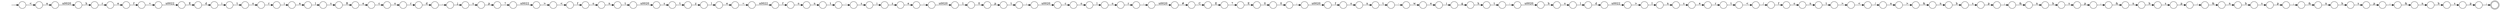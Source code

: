 digraph Automaton {
  rankdir = LR;
  0 [shape=circle,label=""];
  0 -> 104 [label="s"]
  1 [shape=circle,label=""];
  initial [shape=plaintext,label=""];
  initial -> 1
  1 -> 117 [label="<"]
  2 [shape=circle,label=""];
  2 -> 122 [label="s"]
  3 [shape=circle,label=""];
  3 -> 84 [label="g"]
  4 [shape=circle,label=""];
  4 -> 91 [label=";"]
  5 [shape=circle,label=""];
  5 -> 0 [label="j"]
  6 [shape=circle,label=""];
  6 -> 10 [label="a"]
  7 [shape=circle,label=""];
  7 -> 40 [label="n"]
  8 [shape=circle,label=""];
  8 -> 107 [label="e"]
  9 [shape=circle,label=""];
  9 -> 51 [label="s"]
  10 [shape=circle,label=""];
  10 -> 53 [label=">"]
  11 [shape=circle,label=""];
  11 -> 22 [label="d"]
  12 [shape=circle,label=""];
  12 -> 66 [label="p"]
  13 [shape=circle,label=""];
  13 -> 148 [label="t"]
  14 [shape=circle,label=""];
  14 -> 47 [label="f"]
  15 [shape=circle,label=""];
  15 -> 4 [label="p"]
  16 [shape=circle,label=""];
  16 -> 135 [label="\u0020"]
  17 [shape=circle,label=""];
  17 -> 140 [label="s"]
  18 [shape=circle,label=""];
  18 -> 141 [label="y"]
  19 [shape=circle,label=""];
  19 -> 144 [label="p"]
  20 [shape=circle,label=""];
  20 -> 25 [label="-"]
  21 [shape=circle,label=""];
  21 -> 119 [label="l"]
  22 [shape=circle,label=""];
  22 -> 5 [label="."]
  23 [shape=circle,label=""];
  23 -> 139 [label="="]
  24 [shape=circle,label=""];
  24 -> 130 [label=";"]
  25 [shape=circle,label=""];
  25 -> 8 [label="w"]
  26 [shape=circle,label=""];
  26 -> 56 [label="o"]
  27 [shape=circle,label=""];
  27 -> 120 [label="\u0020"]
  28 [shape=circle,label=""];
  28 -> 33 [label="o"]
  29 [shape=circle,label=""];
  29 -> 115 [label="="]
  30 [shape=circle,label=""];
  30 -> 106 [label="s"]
  31 [shape=circle,label=""];
  31 -> 86 [label="b"]
  32 [shape=circle,label=""];
  32 -> 90 [label="e"]
  33 [shape=circle,label=""];
  33 -> 105 [label="n"]
  34 [shape=circle,label=""];
  34 -> 73 [label="b"]
  35 [shape=circle,label=""];
  35 -> 143 [label=";"]
  36 [shape=circle,label=""];
  36 -> 101 [label="C"]
  37 [shape=circle,label=""];
  37 -> 57 [label="r"]
  38 [shape=circle,label=""];
  38 -> 58 [label=">"]
  39 [shape=circle,label=""];
  39 -> 14 [label="<"]
  40 [shape=circle,label=""];
  40 -> 30 [label="b"]
  41 [shape=circle,label=""];
  41 -> 21 [label="o"]
  42 [shape=circle,label=""];
  42 -> 112 [label="c"]
  43 [shape=circle,label=""];
  43 -> 67 [label="i"]
  44 [shape=circle,label=""];
  44 -> 42 [label="e"]
  45 [shape=circle,label=""];
  45 -> 99 [label="t"]
  46 [shape=circle,label=""];
  46 -> 59 [label="\u0020"]
  47 [shape=circle,label=""];
  47 -> 103 [label="o"]
  48 [shape=circle,label=""];
  48 -> 127 [label="\u0020"]
  49 [shape=circle,label=""];
  49 -> 16 [label=";"]
  50 [shape=circle,label=""];
  50 -> 37 [label="o"]
  51 [shape=circle,label=""];
  51 -> 24 [label="p"]
  52 [shape=circle,label=""];
  52 -> 132 [label="b"]
  53 [shape=circle,label=""];
  53 -> 79 [label="&"]
  54 [shape=circle,label=""];
  54 -> 87 [label="r"]
  55 [shape=circle,label=""];
  55 -> 65 [label="\u0020"]
  56 [shape=circle,label=""];
  56 -> 113 [label="n"]
  57 [shape=circle,label=""];
  57 -> 48 [label=":"]
  58 [shape=circle,label=""];
  58 -> 111 [label="I"]
  59 [shape=circle,label=""];
  59 -> 96 [label="1"]
  60 [shape=circle,label=""];
  60 -> 83 [label="&"]
  61 [shape=circle,label=""];
  61 -> 72 [label=">"]
  62 [shape=circle,label=""];
  62 -> 64 [label="E"]
  63 [shape=circle,label=""];
  63 -> 46 [label=":"]
  64 [shape=circle,label=""];
  64 -> 116 [label="d"]
  65 [shape=circle,label=""];
  65 -> 41 [label="b"]
  66 [shape=circle,label=""];
  66 -> 102 [label=";"]
  67 [shape=circle,label=""];
  67 -> 146 [label="a"]
  68 [shape=circle,label=""];
  68 -> 80 [label=";"]
  69 [shape=circle,label=""];
  69 -> 100 [label="\u0022"]
  70 [shape=circle,label=""];
  70 -> 63 [label="e"]
  71 [shape=circle,label=""];
  71 -> 150 [label=";"]
  72 [shape=circle,label=""];
  72 -> 76 [label="<"]
  73 [shape=circle,label=""];
  73 -> 15 [label="s"]
  74 [shape=circle,label=""];
  74 -> 20 [label="t"]
  75 [shape=circle,label=""];
  75 -> 131 [label="n"]
  76 [shape=circle,label=""];
  76 -> 6 [label="/"]
  77 [shape=circle,label=""];
  77 -> 74 [label="n"]
  78 [shape=circle,label=""];
  78 -> 149 [label="s"]
  79 [shape=circle,label=""];
  79 -> 34 [label="n"]
  80 [shape=circle,label=""];
  80 -> 138 [label="\u0020"]
  81 [shape=circle,label=""];
  81 -> 78 [label="b"]
  82 [shape=circle,label=""];
  82 -> 28 [label="f"]
  83 [shape=circle,label=""];
  83 -> 31 [label="n"]
  84 [shape=circle,label=""];
  84 -> 45 [label="h"]
  85 [shape=circle,label=""];
  85 -> 92 [label="7"]
  86 [shape=circle,label=""];
  86 -> 12 [label="s"]
  87 [shape=circle,label=""];
  87 -> 145 [label="e"]
  88 [shape=circle,label=""];
  88 -> 38 [label="\u0022"]
  89 [shape=circle,label=""];
  89 -> 114 [label="<"]
  90 [shape=circle,label=""];
  90 -> 108 [label="r"]
  91 [shape=circle,label=""];
  91 -> 136 [label="&"]
  92 [shape=circle,label=""];
  92 -> 129 [label="E"]
  93 [shape=circle,label=""];
  93 -> 18 [label="t"]
  94 [shape=circle,label=""];
  94 -> 69 [label="?"]
  95 [shape=circle,label=""];
  95 -> 110 [label="t"]
  96 [shape=circle,label=""];
  96 -> 19 [label="0"]
  97 [shape=circle,label=""];
  97 -> 2 [label="-"]
  98 [shape=circle,label=""];
  98 -> 11 [label="r"]
  99 [shape=circle,label=""];
  99 -> 55 [label=":"]
  100 [shape=circle,label=""];
  100 -> 39 [label=">"]
  101 [shape=circle,label=""];
  101 -> 85 [label="E"]
  102 [shape=circle,label=""];
  102 -> 126 [label="&"]
  103 [shape=circle,label=""];
  103 -> 13 [label="n"]
  104 [shape=circle,label=""];
  104 -> 94 [label="p"]
  105 [shape=circle,label=""];
  105 -> 97 [label="t"]
  106 [shape=circle,label=""];
  106 -> 71 [label="p"]
  107 [shape=circle,label=""];
  107 -> 3 [label="i"]
  108 [shape=circle,label=""];
  108 -> 89 [label="t"]
  109 [shape=circle,label=""];
  109 -> 43 [label="r"]
  110 [shape=circle,label=""];
  110 -> 109 [label="o"]
  111 [shape=circle,label=""];
  111 -> 123 [label="n"]
  112 [shape=circle,label=""];
  112 -> 98 [label="o"]
  113 [shape=circle,label=""];
  113 -> 61 [label="t"]
  114 [shape=circle,label=""];
  114 -> 134 [label="/"]
  115 [shape=circle,label=""];
  115 -> 82 [label="\u0022"]
  116 [shape=circle,label=""];
  116 -> 95 [label="i"]
  117 [shape=circle,label=""];
  117 -> 27 [label="a"]
  118 [shape=circle,label=""];
  118 -> 93 [label="s"]
  119 [shape=circle,label=""];
  119 -> 88 [label="d"]
  120 [shape=circle,label=""];
  120 -> 54 [label="h"]
  121 [shape=circle,label=""];
  121 -> 50 [label="l"]
  122 [shape=circle,label=""];
  122 -> 124 [label="i"]
  123 [shape=circle,label=""];
  123 -> 32 [label="s"]
  124 [shape=circle,label=""];
  124 -> 70 [label="z"]
  125 [shape=circle,label=""];
  125 -> 121 [label="o"]
  126 [shape=circle,label=""];
  126 -> 52 [label="n"]
  127 [shape=circle,label=""];
  127 -> 36 [label="#"]
  128 [shape=circle,label=""];
  128 -> 35 [label="p"]
  129 [shape=circle,label=""];
  129 -> 147 [label="0"]
  130 [shape=circle,label=""];
  130 -> 7 [label="&"]
  131 [shape=circle,label=""];
  131 -> 9 [label="b"]
  132 [shape=circle,label=""];
  132 -> 128 [label="s"]
  133 [shape=circle,label=""];
  133 -> 29 [label="e"]
  134 [shape=circle,label=""];
  134 -> 26 [label="f"]
  135 [shape=circle,label=""];
  135 -> 142 [label="f"]
  136 [shape=circle,label=""];
  136 -> 81 [label="n"]
  137 [shape=circle,label=""];
  137 -> 60 [label=";"]
  138 [shape=circle,label=""];
  138 -> 125 [label="c"]
  139 [shape=circle,label=""];
  139 -> 62 [label="\u0022"]
  140 [shape=circle,label=""];
  140 -> 44 [label="R"]
  141 [shape=circle,label=""];
  141 -> 133 [label="l"]
  142 [shape=circle,label=""];
  142 -> 77 [label="o"]
  143 [shape=circle,label=""];
  143 -> 75 [label="&"]
  144 [shape=circle,label=""];
  144 -> 68 [label="t"]
  145 [shape=circle,label=""];
  145 -> 23 [label="f"]
  146 [shape=circle,label=""];
  146 -> 17 [label="l"]
  147 [shape=circle,label=""];
  147 -> 49 [label="0"]
  148 [shape=circle,label=""];
  148 -> 118 [label="\u0020"]
  149 [shape=circle,label=""];
  149 -> 137 [label="p"]
  150 [shape=doublecircle,label=""];
}

